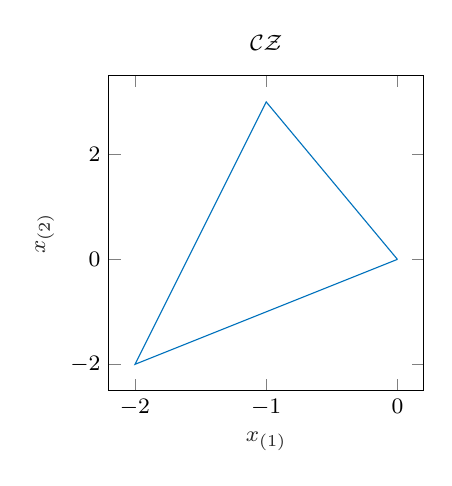 % This file was created by matlab2tikz.
%
\definecolor{mycolor1}{rgb}{0.0,0.447,0.741}%
%
\begin{tikzpicture}
\footnotesize

\begin{axis}[%
width=4cm,
height=4cm,
at={(0in,0in)},
scale only axis,
xmin=-2.2,
xmax=0.2,
xlabel style={font=\color{white!15!black}},
xlabel={$x_{(1)}$},
ymin=-2.5,
ymax=3.5,
ylabel style={font=\color{white!15!black}},
ylabel={$x_{(2)}$},
axis background/.style={fill=white},
title style={font=\bfseries},
title={$\mathcal{CZ}$}
]
\addplot [color=mycolor1, forget plot]
  table[row sep=crcr]{%
0	0\\
-1	3\\
-2	-2\\
0	0\\
};
\end{axis}
\end{tikzpicture}%